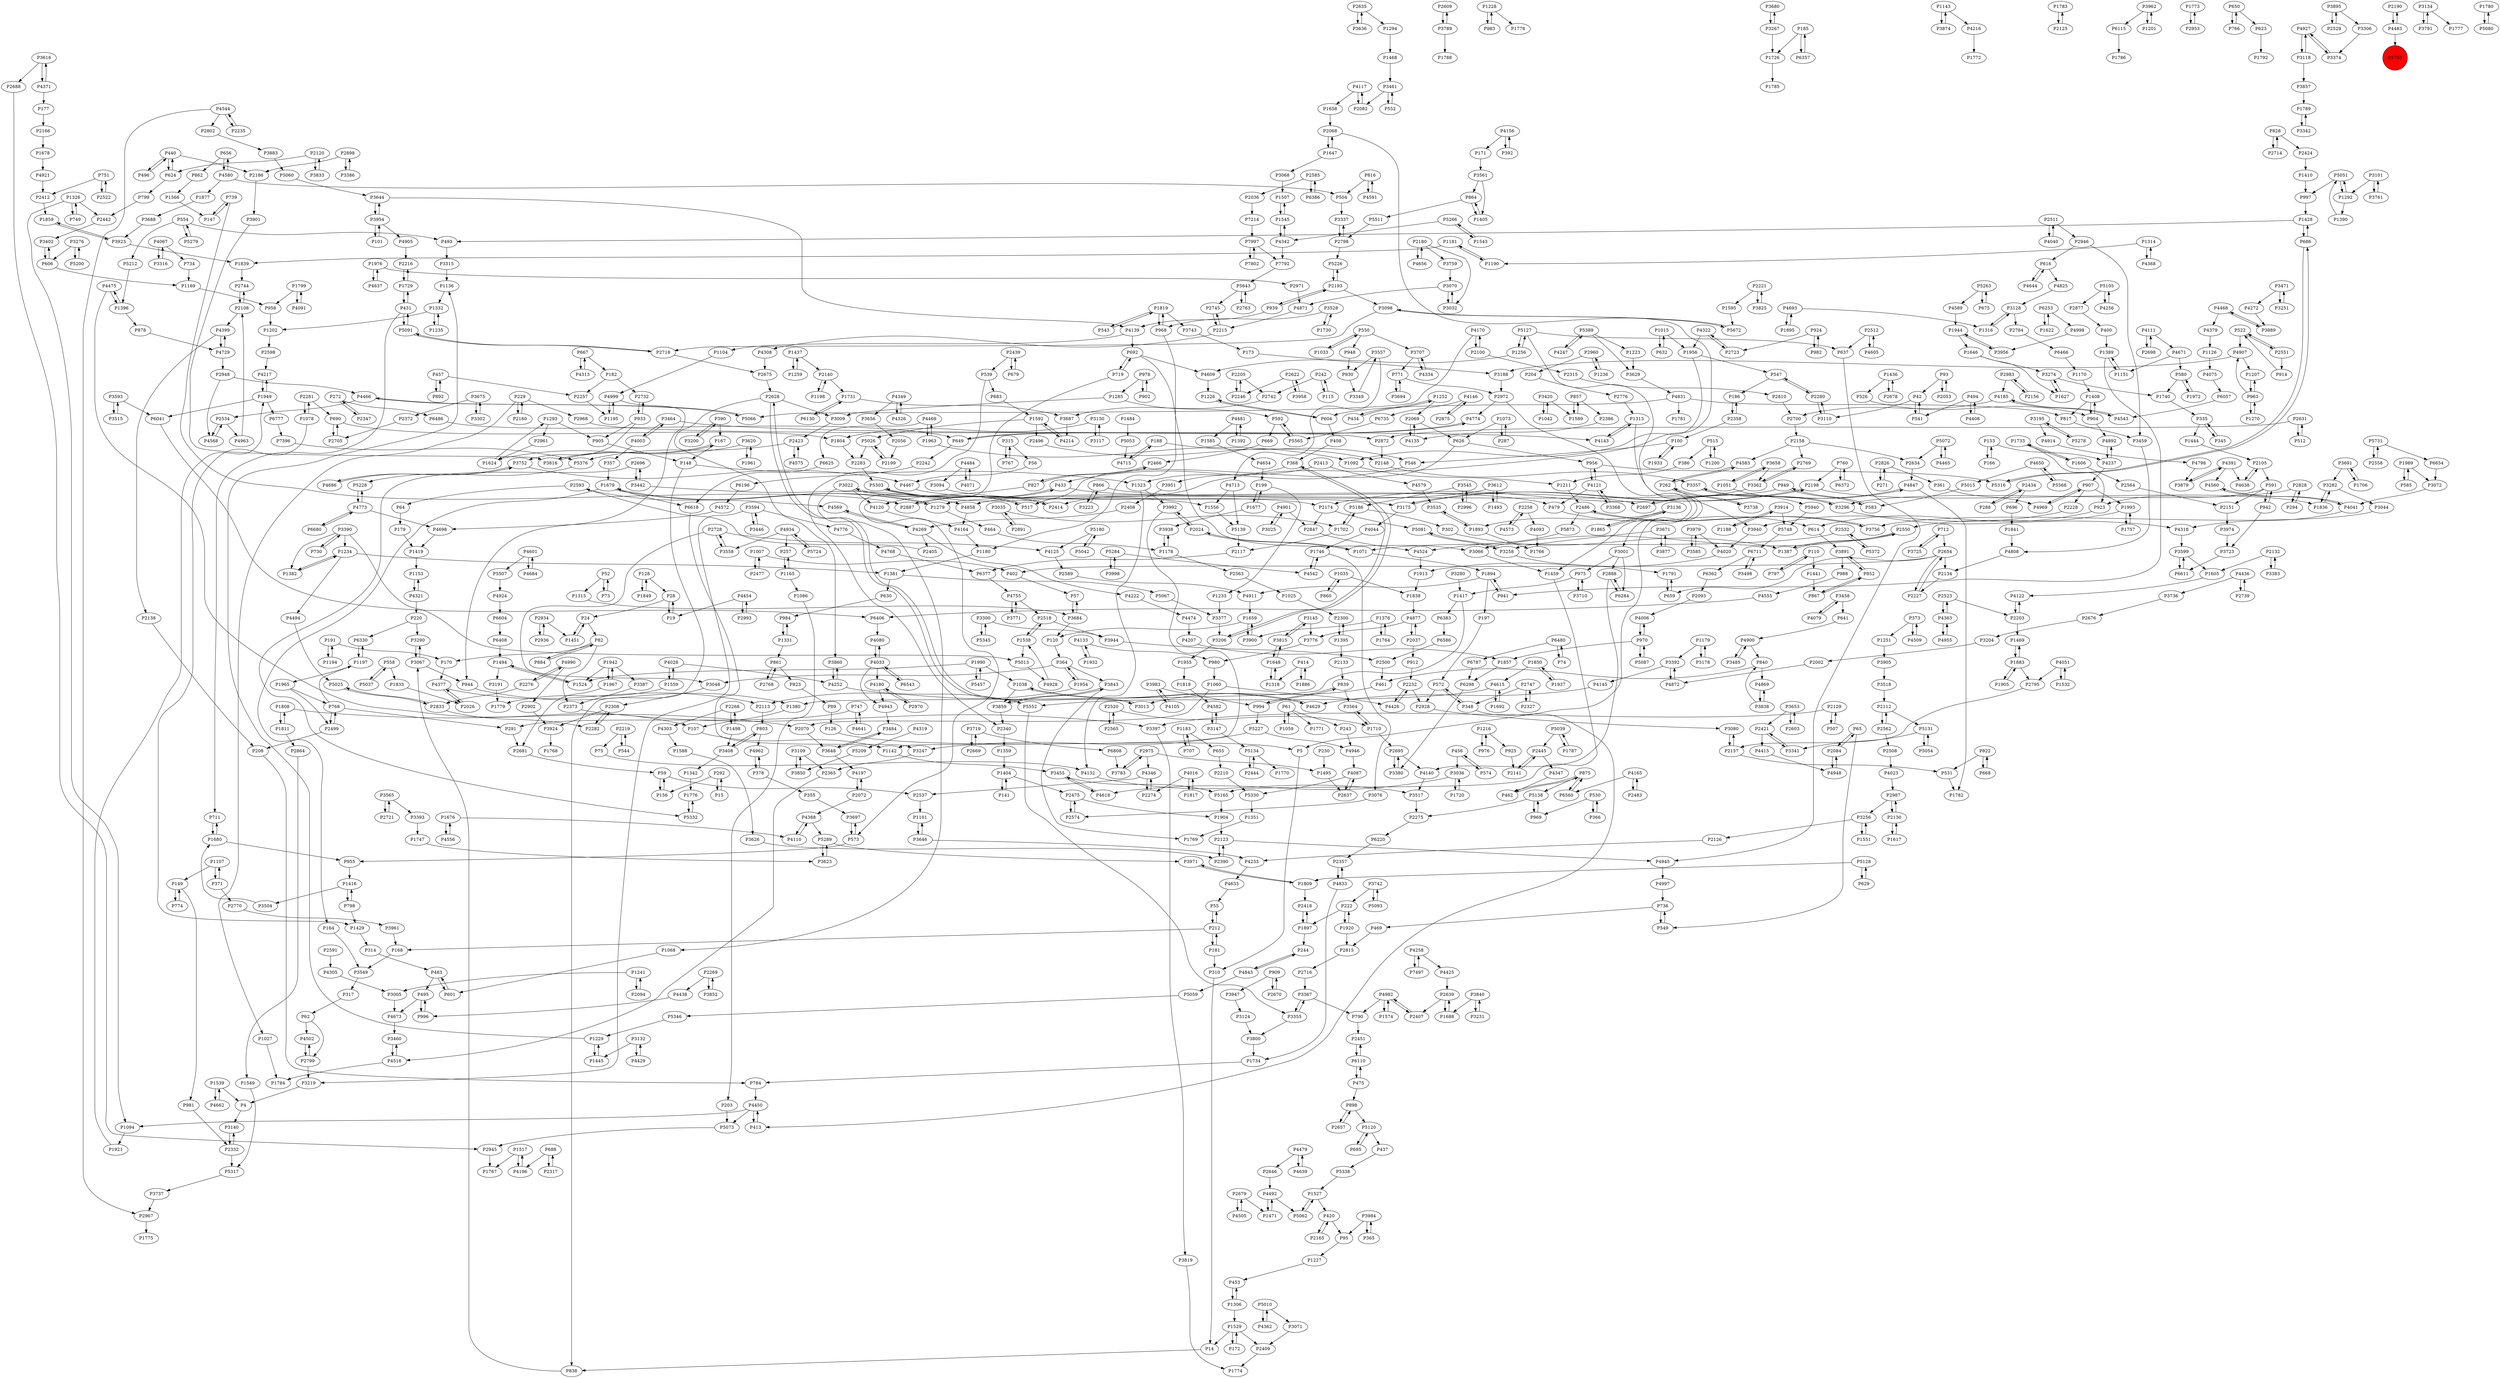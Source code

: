 digraph {
	P1428 -> P493
	P1498 -> P3408
	P2442 -> P3402
	P968 -> P1180
	P4877 -> P2037
	P2072 -> P4197
	P2358 -> P100
	P4962 -> P378
	P3761 -> P3101
	P1007 -> P2477
	P4067 -> P734
	P4143 -> P1313
	P3850 -> P3109
	P3992 -> P2024
	P2961 -> P1624
	P4450 -> P5073
	P2180 -> P4656
	P504 -> P3337
	P89 -> P126
	P4466 -> P5066
	P5568 -> P4650
	P1223 -> P3629
	P495 -> P4673
	P1007 -> P402
	P839 -> P994
	P2609 -> P3789
	P1376 -> P1764
	P2523 -> P2203
	P4033 -> P4180
	P4197 -> P2072
	P2002 -> P4872
	P1252 -> P434
	P14 -> P838
	P768 -> P1197
	P4020 -> P1913
	P1436 -> P526
	P3974 -> P3723
	P2728 -> P4125
	P3648 -> P4197
	P4140 -> P3517
	P1342 -> P1776
	P2130 -> P2987
	P5062 -> P1527
	P1059 -> P61
	P4544 -> P2802
	P4321 -> P220
	P4222 -> P4474
	P2108 -> P4399
	P2688 -> P2945
	P3302 -> P3675
	P1894 -> P197
	P1408 -> P904
	P335 -> P1444
	P2232 -> P2928
	P1993 -> P1757
	P3464 -> P4003
	P1731 -> P6130
	P2157 -> P3080
	P2280 -> P3110
	P420 -> P2165
	P2993 -> P4454
	P5087 -> P970
	P1404 -> P141
	P4715 -> P188
	P3719 -> P2669
	P1228 -> P983
	P4117 -> P1658
	P1897 -> P2418
	P898 -> P2657
	P6298 -> P3380
	P1877 -> P3688
	P827 -> P2466
	P2551 -> P914
	P2423 -> P5376
	P2888 -> P6284
	P3504 -> P1680
	P1416 -> P3504
	P1605 -> P4122
	P4755 -> P3771
	P1498 -> P2268
	P1841 -> P4808
	P3274 -> P1627
	P4349 -> P4326
	P768 -> P2499
	P686 -> P5316
	P1710 -> P2695
	P5131 -> P5054
	P4650 -> P5568
	P156 -> P59
	P912 -> P2232
	P4997 -> P736
	P4637 -> P1976
	P2365 -> P4516
	P229 -> P1027
	P4237 -> P907
	P4347 -> P462
	P2373 -> P3397
	P554 -> P5279
	P1622 -> P6253
	P1734 -> P784
	P1256 -> P4609
	P3071 -> P2409
	P220 -> P3290
	P4798 -> P3879
	P1776 -> P5332
	P390 -> P167
	P2934 -> P1451
	P857 -> P2386
	P994 -> P839
	P592 -> P669
	P100 -> P1933
	P626 -> P956
	P2565 -> P2520
	P4481 -> P1585
	P2268 -> P1498
	P2340 -> P1359
	P2280 -> P547
	P3258 -> P1791
	P3442 -> P4858
	P4474 -> P4207
	P1259 -> P1437
	P866 -> P3223
	P4943 -> P3484
	P294 -> P2828
	P4524 -> P1913
	P82 -> P2373
	P3742 -> P5093
	P949 -> P583
	P2129 -> P3397
	P949 -> P1279
	P2739 -> P4436
	P2445 -> P2141
	P6408 -> P1494
	P1316 -> P3128
	P630 -> P984
	P3455 -> P5165
	P4363 -> P2523
	P1857 -> P6298
	P5072 -> P4465
	P3688 -> P3923
	P3460 -> P4516
	P4492 -> P1471
	P3390 -> P5013
	P3251 -> P3471
	P574 -> P456
	P4946 -> P4087
	P3101 -> P3761
	P1659 -> P3900
	P3938 -> P1178
	P4773 -> P5228
	P573 -> P3697
	P996 -> P495
	P541 -> P42
	P3022 -> P1068
	P2551 -> P522
	P4170 -> P2100
	P1234 -> P1382
	P5330 -> P1351
	P302 -> P1387
	P930 -> P3349
	P15 -> P292
	P3680 -> P3267
	P6618 -> P3247
	P3984 -> P365
	P3124 -> P3800
	P371 -> P2770
	P2123 -> P2390
	P469 -> P2815
	P1417 -> P1380
	P5066 -> P4466
	P3393 -> P1747
	P3593 -> P3515
	P6611 -> P3599
	P1382 -> P1234
	P6220 -> P2357
	P5059 -> P5346
	P4326 -> P4349
	P5552 -> P3355
	P798 -> P1416
	P688 -> P2317
	P1405 -> P864
	P522 -> P4907
	P771 -> P2972
	P1292 -> P1390
	P580 -> P1972
	P2424 -> P1410
	P288 -> P2434
	P2282 -> P2308
	P712 -> P3725
	P390 -> P3200
	P7214 -> P7997
	P1107 -> P371
	P291 -> P2681
	P668 -> P822
	P4388 -> P4110
	P3001 -> P6284
	P1617 -> P2130
	P4755 -> P2518
	P2203 -> P1469
	P2113 -> P803
	P1390 -> P5051
	P3044 -> P3756
	P5105 -> P4256
	P3001 -> P2888
	P5015 -> P583
	P1178 -> P2563
	P4185 -> P2700
	P82 -> P170
	P624 -> P440
	P924 -> P2723
	P2747 -> P348
	P5072 -> P2634
	P958 -> P1202
	P4572 -> P4698
	P2105 -> P591
	P4170 -> P5066
	P366 -> P530
	P2875 -> P4146
	P153 -> P166
	P2451 -> P6110
	P4346 -> P2537
	P3710 -> P975
	P4945 -> P4997
	P1895 -> P4693
	P909 -> P2670
	P2654 -> P2227
	P3035 -> P2891
	P655 -> P2210
	P3098 -> P2718
	P695 -> P5120
	P4892 -> P4237
	P335 -> P345
	P7997 -> P7792
	P1073 -> P287
	P3833 -> P2120
	P3594 -> P4776
	P3471 -> P4272
	P616 -> P4825
	P185 -> P1726
	P5731 -> P2558
	P2215 -> P4308
	P5 -> P310
	P1818 -> P4582
	P4774 -> P649
	P4216 -> P1772
	P3771 -> P4755
	P3840 -> P3231
	P2718 -> P2675
	P4871 -> P2215
	P2216 -> P1729
	P197 -> P572
	P1990 -> P1038
	P3256 -> P1551
	P573 -> P955
	P414 -> P1886
	P2972 -> P1459
	P1783 -> P2125
	P1015 -> P1956
	P4146 -> P2875
	P1949 -> P6041
	P7997 -> P7802
	P4982 -> P2407
	P1252 -> P2069
	P3859 -> P2340
	P1659 -> P120
	P1538 -> P5013
	P4580 -> P1877
	P4391 -> P3879
	P1015 -> P632
	P2523 -> P4363
	P1949 -> P6777
	P2439 -> P679
	P1170 -> P1408
	P1035 -> P860
	P3653 -> P2421
	P4601 -> P4684
	P364 -> P1954
	P3783 -> P2975
	P4877 -> P3776
	P3725 -> P712
	P892 -> P457
	P1595 -> P5672
	P2558 -> P5731
	P983 -> P1228
	P1677 -> P199
	P3752 -> P4467
	P2308 -> P2282
	P6330 -> P1197
	P28 -> P19
	P402 -> P57
	P3420 -> P1589
	P2983 -> P2156
	P1545 -> P4342
	P1226 -> P604
	P314 -> P483
	P683 -> P1592
	P6115 -> P1786
	P4252 -> P3860
	P1416 -> P798
	P4091 -> P1799
	P6480 -> P74
	P790 -> P2451
	P1313 -> P4143
	P3485 -> P4900
	P2744 -> P2108
	P1883 -> P1905
	P2698 -> P4111
	P526 -> P904
	P494 -> P4408
	P7396 -> P5376
	P1942 -> P3387
	P3743 -> P173
	P2205 -> P2742
	P707 -> P1183
	P5289 -> P3971
	P4544 -> P2967
	P3838 -> P4869
	P4475 -> P107
	P5200 -> P3276
	P970 -> P4006
	P5507 -> P4924
	P546 -> P433
	P2174 -> P2847
	P878 -> P4729
	P2888 -> P4140
	P692 -> P719
	P686 -> P1428
	P1773 -> P2953
	P5081 -> P3258
	P1624 -> P1293
	P948 -> P930
	P591 -> P942
	P4003 -> P357
	P6711 -> P3498
	P167 -> P3816
	P1313 -> P3940
	P2125 -> P1783
	P650 -> P766
	P1169 -> P958
	P4322 -> P1956
	P3206 -> P1955
	P220 -> P6330
	P5565 -> P592
	P57 -> P3684
	P1408 -> P817
	P5165 -> P1904
	P1285 -> P3009
	P4468 -> P3889
	P2550 -> P3066
	P2716 -> P3367
	P1592 -> P5026
	P110 -> P797
	P24 -> P1451
	P1799 -> P4091
	P5093 -> P3742
	P3561 -> P864
	P2414 -> P5303
	P4023 -> P2987
	P5180 -> P4125
	P6625 -> P6618
	P4927 -> P3118
	P4469 -> P6625
	P1976 -> P4637
	P1648 -> P3815
	P4051 -> P2795
	P2190 -> P4483
	P2520 -> P1710
	P3134 -> P3791
	P3374 -> P4927
	P4121 -> P3368
	P4121 -> P956
	P1954 -> P364
	P6480 -> P6787
	P440 -> P2186
	P988 -> P4555
	P1331 -> P984
	P73 -> P52
	P5091 -> P431
	P3392 -> P4145
	P3128 -> P2784
	P4006 -> P970
	P3383 -> P2132
	P4305 -> P3005
	P2407 -> P4982
	P3895 -> P2529
	P550 -> P3707
	P2276 -> P2833
	P272 -> P2347
	P3623 -> P5289
	P4492 -> P5062
	P3280 -> P1417
	P1179 -> P3178
	P3874 -> P1143
	P1606 -> P1733
	P4075 -> P6057
	P3009 -> P2423
	P3296 -> P3357
	P4639 -> P4479
	P3819 -> P1774
	P182 -> P2732
	P2180 -> P3759
	P3446 -> P3594
	P1417 -> P6383
	P1035 -> P1838
	P558 -> P1833
	P4901 -> P3025
	P3223 -> P866
	P1241 -> P2094
	P6377 -> P4755
	P4346 -> P2274
	P3671 -> P3877
	P4927 -> P3374
	P2126 -> P4233
	P3565 -> P3393
	P2140 -> P1731
	P624 -> P799
	P3646 -> P1101
	P3737 -> P2967
	P1507 -> P1545
	P6560 -> P875
	P2675 -> P2628
	P3859 -> P3843
	P2953 -> P1773
	P2165 -> P420
	P2315 -> P2810
	P262 -> P3738
	P1730 -> P3528
	P4469 -> P1963
	P1920 -> P222
	P2872 -> P2148
	P2562 -> P2508
	P6057 -> P4543
	P2357 -> P4833
	P861 -> P823
	P3368 -> P4121
	P4969 -> P907
	P1143 -> P4216
	P4467 -> P2174
	P3118 -> P3857
	P530 -> P969
	P433 -> P479
	P2971 -> P4871
	P2728 -> P3558
	P1256 -> P5127
	P3905 -> P3518
	P816 -> P4591
	P368 -> P1323
	P5303 -> P1556
	P2585 -> P6386
	P2802 -> P3883
	P2696 -> P3442
	P6253 -> P1622
	P6680 -> P4773
	P2300 -> P1395
	P1702 -> P5186
	P355 -> P3697
	P1731 -> P3687
	P4436 -> P3736
	P1819 -> P3743
	P2327 -> P2747
	P939 -> P2193
	P1904 -> P2123
	P816 -> P504
	P3117 -> P3130
	P5042 -> P5180
	P4776 -> P4768
	P1747 -> P3623
	P616 -> P4644
	P3191 -> P1779
	P3067 -> P944
	P3282 -> P1836
	P2603 -> P3653
	P4105 -> P3983
	P2654 -> P2134
	P3954 -> P101
	P5284 -> P4542
	P6372 -> P760
	P4825 -> P3128
	P4391 -> P4638
	P4999 -> P1195
	P3658 -> P3362
	P3080 -> P2157
	P3900 -> P1659
	P2134 -> P2227
	P3719 -> P6808
	P3408 -> P1342
	P2676 -> P3204
	P530 -> P366
	P2512 -> P4605
	P4481 -> P1392
	P292 -> P15
	P547 -> P186
	P3461 -> P552
	P1092 -> P1211
	P6777 -> P7396
	P1746 -> P4542
	P3646 -> P4233
	P799 -> P2442
	P1179 -> P3392
	P1027 -> P1784
	P1216 -> P976
	P1990 -> P1524
	P128 -> P28
	P420 -> P95
	P656 -> P862
	P3036 -> P1720
	P1389 -> P1151
	P3616 -> P4371
	P4041 -> P4560
	P1692 -> P4615
	P1678 -> P4921
	P626 -> P517
	P2705 -> P690
	P1894 -> P941
	P4833 -> P1734
	P1961 -> P3620
	P739 -> P147
	P42 -> P3110
	P1235 -> P1332
	P4583 -> P262
	P440 -> P496
	P4125 -> P2589
	P1437 -> P2140
	P1893 -> P3535
	P554 -> P493
	P2423 -> P4575
	P3951 -> P2408
	P719 -> P573
	P4556 -> P1676
	P4120 -> P4164
	P3545 -> P2996
	P1658 -> P2068
	P1606 -> P2564
	P65 -> P549
	P3691 -> P1706
	P4773 -> P6680
	P4033 -> P4943
	P1956 -> P1092
	P862 -> P1566
	P378 -> P4962
	P461 -> P3013
	P364 -> P3843
	P2634 -> P4847
	P3992 -> P1142
	P5748 -> P6711
	P861 -> P2768
	P3094 -> P3175
	P208 -> P784
	P3924 -> P1768
	P2563 -> P1025
	P1956 -> P547
	P3342 -> P1789
	P4633 -> P55
	P822 -> P531
	P2269 -> P4438
	P4484 -> P4071
	P2628 -> P3860
	P4693 -> P1316
	P2635 -> P3636
	P483 -> P495
	P4544 -> P2235
	P191 -> P1194
	P5209 -> P3850
	P5051 -> P997
	P2631 -> P512
	P52 -> P73
	P3110 -> P2280
	P3684 -> P120
	P2798 -> P3337
	P2828 -> P294
	P3961 -> P168
	P1468 -> P3461
	P413 -> P4450
	P2975 -> P3783
	P365 -> P3984
	P5511 -> P2798
	P3484 -> P3648
	P852 -> P867
	P364 -> P3048
	P994 -> P5227
	P1559 -> P4028
	P5134 -> P2444
	P4342 -> P7792
	P866 -> P2697
	P3979 -> P3585
	P736 -> P549
	P3175 -> P4044
	P2486 -> P5873
	P734 -> P1169
	P4713 -> P1556
	P3594 -> P3446
	P838 -> P3067
	P4568 -> P2534
	P3118 -> P4927
	P244 -> P4843
	P4319 -> P5209
	P292 -> P156
	P2158 -> P4583
	P2593 -> P64
	P4934 -> P3558
	P583 -> P949
	P3891 -> P988
	P2776 -> P1313
	P1241 -> P3005
	P1060 -> P4426
	P2574 -> P2475
	P4269 -> P4222
	P2037 -> P4877
	P774 -> P149
	P5317 -> P3737
	P5091 -> P2718
	P515 -> P1200
	P5228 -> P4773
	P907 -> P4969
	P904 -> P4892
	P3857 -> P1789
	P2898 -> P3386
	P2140 -> P1198
	P2622 -> P3958
	P4591 -> P816
	P3274 -> P1740
	P4033 -> P4080
	P1165 -> P1086
	P1183 -> P707
	P2193 -> P3098
	P315 -> P56
	P5105 -> P2877
	P171 -> P3561
	P3983 -> P994
	P4858 -> P4164
	P186 -> P2358
	P3707 -> P4334
	P1107 -> P149
	P1285 -> P592
	P2593 -> P4569
	P4132 -> P3517
	P4831 -> P1781
	P2072 -> P4388
	P550 -> P948
	P5724 -> P4934
	P4609 -> P1226
	P2483 -> P4165
	P2591 -> P4305
	P1445 -> P1229
	P3109 -> P3850
	P2635 -> P1294
	P2589 -> P4911
	P2945 -> P1767
	P981 -> P2332
	P1539 -> P4
	P1197 -> P1965
	P93 -> P42
	P1236 -> P2960
	P4067 -> P3316
	P942 -> P591
	P3616 -> P2688
	P4258 -> P4425
	P550 -> P1033
	P4955 -> P4363
	P147 -> P739
	P1202 -> P2598
	P1679 -> P1279
	P3752 -> P4686
	P4040 -> P2511
	P3032 -> P3070
	P3367 -> P3355
	P543 -> P1819
	P6654 -> P3072
	P1920 -> P2815
	P2714 -> P828
	P164 -> P3549
	P4847 -> P1782
	P6604 -> P6408
	P1729 -> P431
	P2654 -> P402
	P4165 -> P6560
	P1180 -> P1381
	P149 -> P774
	P100 -> P546
	P2421 -> P3341
	P3940 -> P4020
	P4516 -> P3460
	P1894 -> P4911
	P400 -> P1389
	P1294 -> P1468
	P1437 -> P1259
	P3984 -> P95
	P2987 -> P2130
	P3914 -> P5748
	P3815 -> P1648
	P2268 -> P4303
	P1292 -> P5051
	P61 -> P1771
	P2386 -> P4135
	P7497 -> P4258
	P1469 -> P1883
	P2500 -> P461
	P3877 -> P3671
	P817 -> P3459
	P4847 -> P2697
	P3653 -> P2603
	P2372 -> P2705
	P1989 -> P3072
	P2132 -> P1605
	P1326 -> P749
	P4247 -> P5389
	P784 -> P4450
	P1306 -> P453
	P4928 -> P1538
	P1538 -> P2518
	P6253 -> P4998
	P3066 -> P1459
	P2193 -> P939
	P822 -> P668
	P1726 -> P1785
	P1543 -> P5266
	P1648 -> P1318
	P3128 -> P1316
	P522 -> P2551
	P1451 -> P24
	P3067 -> P3290
	P1780 -> P5080
	P6466 -> P1170
	P1126 -> P4075
	P4041 -> P4318
	P4111 -> P2698
	P2562 -> P2112
	P5026 -> P2283
	P3458 -> P4079
	P3290 -> P3067
	P2960 -> P1236
	P1293 -> P905
	P2198 -> P3175
	P1441 -> P867
	P315 -> P767
	P153 -> P4237
	P1104 -> P4999
	P978 -> P902
	P257 -> P1165
	P1181 -> P1190
	P3377 -> P3206
	P1494 -> P3191
	P3109 -> P2365
	P272 -> P6486
	P2405 -> P2593
	P2466 -> P827
	P2024 -> P1071
	P1033 -> P550
	P2228 -> P3940
	P3956 -> P1944
	P4905 -> P2216
	P3025 -> P4901
	P3962 -> P6115
	P2082 -> P4117
	P5212 -> P1396
	P2970 -> P4180
	P5051 -> P1292
	P1201 -> P3962
	P4028 -> P4252
	P4494 -> P5025
	P2877 -> P400
	P1592 -> P2496
	P1228 -> P1778
	P1323 -> P4132
	P494 -> P541
	P1592 -> P4214
	P3825 -> P2221
	P5120 -> P695
	P6586 -> P2500
	P898 -> P5120
	P3098 -> P5672
	P287 -> P1073
	P2768 -> P861
	P3518 -> P2112
	P3219 -> P4
	P1585 -> P4654
	P222 -> P1897
	P3901 -> P3816
	P4808 -> P2134
	P1811 -> P1808
	P2308 -> P3924
	P4907 -> P3188
	P3675 -> P2372
	P2100 -> P2315
	P2670 -> P909
	P2723 -> P4322
	P2158 -> P2634
	P5389 -> P3629
	P2242 -> P6196
	P4269 -> P2405
	P614 -> P3891
	P5139 -> P2117
	P3068 -> P1507
	P749 -> P1326
	P6130 -> P1731
	P6357 -> P185
	P2678 -> P1436
	P659 -> P1791
	P592 -> P5565
	P970 -> P1857
	P3132 -> P1445
	P5010 -> P4362
	P1151 -> P1389
	P3296 -> P4318
	P262 -> P4583
	P2024 -> P3992
	P4111 -> P4671
	P2628 -> P3013
	P2068 -> P1647
	P803 -> P3408
	P3648 -> P3484
	P4569 -> P4269
	P222 -> P1920
	P1404 -> P2475
	P4901 -> P2847
	P120 -> P364
	P6711 -> P6362
	P4982 -> P790
	P3840 -> P1688
	P2695 -> P4140
	P606 -> P1169
	P3843 -> P3859
	P2960 -> P204
	P2518 -> P3944
	P1944 -> P3956
	P6041 -> P6406
	P212 -> P55
	P4479 -> P4639
	P2637 -> P4087
	P4003 -> P3464
	P2520 -> P2565
	P115 -> P242
	P2518 -> P1538
	P56 -> P4467
	P3315 -> P1136
	P166 -> P153
	P1967 -> P2681
	P1181 -> P1839
	P2639 -> P2407
	P606 -> P3402
	P507 -> P2129
	P4156 -> P171
	P679 -> P2439
	P3178 -> P1179
	P4729 -> P2948
	P2795 -> P2157
	P4233 -> P4633
	P5227 -> P3247
	P2550 -> P1387
	P3599 -> P6611
	P310 -> P14
	P747 -> P4641
	P204 -> P2776
	P2186 -> P3901
	P1972 -> P580
	P1532 -> P4051
	P4146 -> P6735
	P969 -> P5138
	P2508 -> P4023
	P852 -> P3891
	P1989 -> P585
	P5672 -> P3098
	P5940 -> P5748
	P4914 -> P4798
	P75 -> P4132
	P1190 -> P1181
	P5873 -> P4524
	P1211 -> P2486
	P4133 -> P1932
	P1921 -> P1949
	P168 -> P3549
	P3188 -> P2972
	P1315 -> P3684
	P4483 -> P1765
	P2219 -> P544
	P667 -> P182
	P760 -> P2198
	P6110 -> P475
	P1234 -> P4494
	P1865 -> P3136
	P2108 -> P2744
	P1165 -> P257
	P3282 -> P3044
	P172 -> P1529
	P4575 -> P2423
	P3048 -> P2308
	P3195 -> P5278
	P2946 -> P3459
	P4408 -> P494
	P1646 -> P3274
	P604 -> P1226
	P357 -> P1679
	P4502 -> P2799
	P3691 -> P3282
	P3620 -> P1624
	P3838 -> P840
	P840 -> P461
	P515 -> P386
	P2534 -> P4568
	P1574 -> P4982
	P1804 -> P2283
	P1234 -> P1381
	P1746 -> P3076
	P2534 -> P4963
	P6110 -> P2451
	P2084 -> P65
	P203 -> P5073
	P4729 -> P4399
	P52 -> P1315
	P5289 -> P3623
	P2130 -> P1617
	P2522 -> P751
	P2763 -> P5643
	P2679 -> P4505
	P3362 -> P2769
	P3883 -> P5060
	P2056 -> P2199
	P4516 -> P1784
	P2227 -> P2654
	P2439 -> P539
	P3891 -> P852
	P408 -> P368
	P3789 -> P2609
	P1937 -> P1850
	P199 -> P1677
	P1251 -> P3905
	P3564 -> P1710
	P875 -> P462
	P2221 -> P1595
	P4121 -> P479
	P1551 -> P3256
	P3022 -> P4120
	P1965 -> P768
	P1963 -> P4469
	P5060 -> P3644
	P414 -> P1318
	P1153 -> P4321
	P483 -> P601
	P3517 -> P2275
	P4117 -> P2082
	P2123 -> P4945
	P126 -> P5
	P2120 -> P624
	P4256 -> P5105
	P2198 -> P1836
	P74 -> P6480
	P914 -> P522
	P547 -> P2280
	P3130 -> P1804
	P179 -> P1419
	P984 -> P1331
	P3958 -> P2622
	P4214 -> P1592
	P1227 -> P453
	P1071 -> P1894
	P1216 -> P925
	P4650 -> P5015
	P110 -> P1441
	P2026 -> P4377
	P907 -> P1993
	P3594 -> P3219
	P1789 -> P3342
	P59 -> P2537
	P860 -> P1035
	P4016 -> P2274
	P5026 -> P2199
	P2105 -> P4638
	P3195 -> P4914
	P496 -> P440
	P1306 -> P1529
	P649 -> P2242
	P5303 -> P2414
	P907 -> P2228
	P909 -> P3947
	P3341 -> P2421
	P823 -> P89
	P2975 -> P1495
	P3013 -> P2628
	P4644 -> P616
	P101 -> P3954
	P5278 -> P3195
	P453 -> P1306
	P1396 -> P4475
	P2274 -> P4346
	P2445 -> P4347
	P4934 -> P257
	P857 -> P1589
	P2975 -> P4346
	P3889 -> P4468
	P2769 -> P3362
	P5010 -> P3071
	P3357 -> P3296
	P4139 -> P692
	P1527 -> P5062
	P2269 -> P3852
	P4638 -> P2105
	P82 -> P884
	P1419 -> P1153
	P1740 -> P335
	P2486 -> P3756
	P5332 -> P1776
	P1811 -> P2864
	P5372 -> P2532
	P1849 -> P128
	P2408 -> P4269
	P4454 -> P2993
	P3528 -> P1730
	P3515 -> P3593
	P924 -> P982
	P4831 -> P817
	P5316 -> P686
	P4693 -> P1895
	P1676 -> P4110
	P4963 -> P2108
	P3355 -> P3367
	P3558 -> P2728
	P2157 -> P531
	P4371 -> P177
	P2639 -> P1688
	P1195 -> P4999
	P1527 -> P420
	P902 -> P978
	P2412 -> P1859
	P1680 -> P955
	P2156 -> P2983
	P1932 -> P4133
	P667 -> P4313
	P1025 -> P2300
	P3256 -> P2126
	P4080 -> P4033
	P6735 -> P5565
	P4313 -> P667
	P1178 -> P3938
	P4362 -> P5010
	P5186 -> P302
	P3200 -> P390
	P4399 -> P2138
	P2810 -> P2700
	P1886 -> P414
	P456 -> P574
	P1566 -> P147
	P6386 -> P2585
	P440 -> P624
	P1293 -> P2961
	P2654 -> P659
	P730 -> P3390
	P61 -> P243
	P1136 -> P1332
	P3658 -> P1051
	P177 -> P2166
	P3612 -> P1493
	P475 -> P898
	P692 -> P4609
	P5389 -> P1223
	P1078 -> P1429
	P230 -> P1495
	P956 -> P5316
	P4133 -> P980
	P4342 -> P1545
	P4318 -> P3599
	P3684 -> P57
	P371 -> P1107
	P4990 -> P2276
	P1436 -> P2678
	P4872 -> P3392
	P2317 -> P688
	P2215 -> P2745
	P348 -> P572
	P2826 -> P361
	P3076 -> P2574
	P1207 -> P963
	P475 -> P6110
	P2631 -> P2872
	P3979 -> P4020
	P939 -> P4139
	P3815 -> P3145
	P3498 -> P6711
	P1954 -> P2113
	P3944 -> P2500
	P3387 -> P2373
	P457 -> P892
	P4165 -> P2483
	P2646 -> P4492
	P4272 -> P3889
	P1395 -> P2133
	P4686 -> P3752
	P760 -> P6372
	P1060 -> P2070
	P457 -> P2257
	P2100 -> P4170
	P3145 -> P3776
	P1051 -> P5940
	P2833 -> P2282
	P348 -> P413
	P1318 -> P1648
	P1229 -> P1445
	P2669 -> P3719
	P1729 -> P2216
	P188 -> P546
	P4258 -> P7497
	P4454 -> P19
	P1799 -> P958
	P4164 -> P1180
	P3971 -> P1809
	P1229 -> P1136
	P3392 -> P4872
	P3362 -> P2174
	P4 -> P3140
	P1993 -> P2550
	P1038 -> P4629
	P2833 -> P5025
	P2281 -> P1078
	P6196 -> P4572
	P5131 -> P3341
	P2276 -> P4990
	P6543 -> P4033
	P1556 -> P5139
	P1381 -> P630
	P4145 -> P4629
	P3204 -> P2002
	P3035 -> P1702
	P5279 -> P554
	P650 -> P623
	P2203 -> P4122
	P188 -> P4715
	P1787 -> P5039
	P905 -> P148
	P4377 -> P2113
	P2148 -> P3357
	P5138 -> P2275
	P1859 -> P3923
	P5227 -> P4946
	P933 -> P2732
	P4900 -> P840
	P4998 -> P3956
	P1720 -> P3036
	P1791 -> P659
	P1326 -> P1094
	P1094 -> P1921
	P1529 -> P2409
	P1429 -> P314
	P373 -> P1251
	P2799 -> P4502
	P3557 -> P4713
	P554 -> P5212
	P6406 -> P4080
	P2742 -> P3687
	P4589 -> P1944
	P5053 -> P4715
	P1942 -> P1967
	P4921 -> P2412
	P4016 -> P1817
	P4629 -> P1038
	P1809 -> P2418
	P3671 -> P3258
	P199 -> P1233
	P4093 -> P1766
	P5338 -> P1527
	P2496 -> P2148
	P2151 -> P3974
	P2537 -> P1101
	P4684 -> P4601
	P944 -> P1380
	P59 -> P156
	P978 -> P1285
	P1197 -> P6330
	P3675 -> P3302
	P3636 -> P2635
	P4071 -> P4484
	P2068 -> P2414
	P2221 -> P3825
	P3459 -> P4808
	P2084 -> P4948
	P963 -> P4907
	P3471 -> P3251
	P1495 -> P2637
	P2117 -> P6377
	P3300 -> P5345
	P2948 -> P4466
	P2180 -> P3032
	P544 -> P2219
	P3742 -> P222
	P4907 -> P1207
	P1086 -> P203
	P5263 -> P4589
	P1194 -> P191
	P2132 -> P3383
	P3694 -> P771
	P3561 -> P1405
	P3072 -> P4041
	P4582 -> P3147
	P751 -> P2522
	P464 -> P1178
	P2138 -> P208
	P1517 -> P4196
	P19 -> P28
	P4948 -> P2084
	P2972 -> P4774
	P2499 -> P208
	P433 -> P2887
	P6808 -> P3783
	P170 -> P4377
	P7802 -> P7997
	P3402 -> P606
	P2679 -> P1471
	P1808 -> P2070
	P5134 -> P1770
	P1380 -> P107
	P1976 -> P2971
	P3276 -> P606
	P690 -> P2705
	P747 -> P291
	P4466 -> P2534
	P1679 -> P164
	P1545 -> P1507
	P1314 -> P4368
	P3367 -> P790
	P1955 -> P1818
	P1323 -> P3992
	P1270 -> P963
	P4671 -> P1151
	P373 -> P4509
	P4662 -> P1539
	P5263 -> P675
	P2112 -> P2562
	P1392 -> P4481
	P4505 -> P2679
	P495 -> P996
	P2421 -> P4415
	P3380 -> P2695
	P4560 -> P4041
	P1819 -> P543
	P1588 -> P3626
	P173 -> P3188
	P1071 -> P2024
	P2564 -> P2151
	P3267 -> P3680
	P2174 -> P5081
	P3140 -> P2332
	P3629 -> P4831
	P4843 -> P5059
	P4180 -> P2970
	P968 -> P1819
	P2070 -> P3648
	P7792 -> P5643
	P2628 -> P3009
	P479 -> P614
	P3355 -> P3800
	P803 -> P4962
	P2444 -> P5134
	P345 -> P335
	P1539 -> P4662
	P2347 -> P272
	P243 -> P4946
	P2275 -> P6220
	P2129 -> P507
	P2258 -> P4573
	P3626 -> P2390
	P4450 -> P1094
	P3147 -> P4582
	P3397 -> P3819
	P1990 -> P5457
	P1702 -> P2117
	P4363 -> P4955
	P980 -> P1060
	P5643 -> P2763
	P1517 -> P1767
	P3455 -> P4618
	P976 -> P1216
	P4051 -> P1532
	P2987 -> P3256
	P2770 -> P3961
	P3759 -> P3070
	P637 -> P4945
	P4618 -> P3455
	P431 -> P5091
	P517 -> P3022
	P572 -> P2928
	P1389 -> P941
	P2585 -> P2036
	P1038 -> P3859
	P262 -> P5
	P2160 -> P229
	P3656 -> P2056
	P3535 -> P1893
	P2257 -> P1195
	P4656 -> P2180
	P1078 -> P2281
	P875 -> P5138
	P4207 -> P1857
	P1529 -> P14
	P4475 -> P1396
	P4483 -> P2190
	P55 -> P212
	P3549 -> P317
	P3316 -> P4067
	P3136 -> P1893
	P93 -> P2053
	P378 -> P355
	P632 -> P1015
	P549 -> P736
	P2732 -> P933
	P456 -> P3036
	P3005 -> P4673
	P181 -> P310
	P3860 -> P4252
	P4615 -> P5552
	P591 -> P923
	P2036 -> P7214
	P4436 -> P2739
	P1850 -> P4615
	P2037 -> P912
	P982 -> P924
	P5127 -> P637
	P4654 -> P199
	P864 -> P5511
	P4033 -> P6543
	P580 -> P1740
	P975 -> P1417
	P181 -> P212
	P167 -> P148
	P3442 -> P2696
	P4924 -> P6604
	P4426 -> P2232
	P828 -> P2424
	P2828 -> P3296
	P242 -> P115
	P4399 -> P4729
	P65 -> P2084
	P2747 -> P2327
	P1676 -> P4556
	P4773 -> P4698
	P2700 -> P2158
	P1494 -> P1524
	P3895 -> P3306
	P4999 -> P944
	P5128 -> P1809
	P2141 -> P2445
	P191 -> P170
	P4349 -> P3656
	P2258 -> P4093
	P3258 -> P5081
	P5376 -> P5228
	P3206 -> P368
	P2477 -> P1007
	P970 -> P5087
	P1647 -> P3068
	P3852 -> P2269
	P601 -> P483
	P5039 -> P1787
	P493 -> P3315
	P5643 -> P2745
	P558 -> P5037
	P4990 -> P2902
	P4237 -> P4892
	P2928 -> P3080
	P1200 -> P515
	P2695 -> P3380
	P4087 -> P2637
	P1410 -> P997
	P2934 -> P2936
	P242 -> P2742
	P4371 -> P3616
	P2219 -> P75
	P3267 -> P1726
	P3776 -> P980
	P712 -> P2654
	P229 -> P2968
	P3276 -> P5200
	P2681 -> P59
	P4573 -> P2258
	P3620 -> P1961
	P827 -> P4120
	P696 -> P1841
	P5266 -> P1543
	P5080 -> P1780
	P3914 -> P1188
	P4217 -> P1949
	P1493 -> P3612
	P5120 -> P437
	P431 -> P1729
	P1897 -> P244
	P2499 -> P768
	P2532 -> P5372
	P128 -> P1849
	P1706 -> P3691
	P1188 -> P3914
	P1679 -> P6618
	P875 -> P6560
	P6362 -> P2093
	P3723 -> P6611
	P3644 -> P3954
	P3738 -> P262
	P1808 -> P1811
	P2390 -> P2123
	P6284 -> P2888
	P2511 -> P4040
	P62 -> P2799
	P3923 -> P1859
	P5037 -> P558
	P955 -> P1416
	P736 -> P469
	P3147 -> P5134
	P798 -> P1429
	P5180 -> P5042
	P4269 -> P4569
	P975 -> P3710
	P2968 -> P2872
	P1883 -> P1469
	P3130 -> P3117
	P1042 -> P3420
	P3557 -> P930
	P1757 -> P1993
	P437 -> P5338
	P5039 -> P2445
	P5226 -> P2193
	P1764 -> P1376
	P4641 -> P747
	P4698 -> P1419
	P2826 -> P271
	P3337 -> P2798
	P2799 -> P3219
	P1331 -> P861
	P4833 -> P2357
	P1332 -> P1235
	P42 -> P541
	P5266 -> P4342
	P148 -> P838
	P4079 -> P3458
	P3593 -> P6041
	P5025 -> P2833
	P1836 -> P3282
	P3998 -> P5284
	P1905 -> P1883
	P1963 -> P1092
	P3789 -> P1788
	P767 -> P315
	P1051 -> P3658
	P539 -> P2340
	P884 -> P82
	P2948 -> P4568
	P1381 -> P5067
	P185 -> P6357
	P3464 -> P4143
	P3175 -> P2198
	P3962 -> P1201
	P1559 -> P1779
	P1933 -> P100
	P5073 -> P2945
	P3800 -> P1734
	P1733 -> P923
	P2205 -> P2246
	P5067 -> P3377
	P3420 -> P1042
	P4831 -> P604
	P1183 -> P655
	P3458 -> P641
	P4843 -> P244
	P3697 -> P573
	P2409 -> P1774
	P2069 -> P626
	P1524 -> P1494
	P2946 -> P616
	P4377 -> P2026
	P649 -> P4774
	P2622 -> P2246
	P4388 -> P5289
	P1627 -> P3274
	P3585 -> P3979
	P1332 -> P1202
	P1326 -> P2442
	P2898 -> P2186
	P5284 -> P3998
	P669 -> P2466
	P271 -> P2826
	P1688 -> P2639
	P4110 -> P4388
	P2413 -> P4579
	P2120 -> P3833
	P1817 -> P4016
	P1428 -> P686
	P867 -> P852
	P3036 -> P4618
	P840 -> P4869
	P4185 -> P4543
	P4605 -> P2512
	P1733 -> P1606
	P2413 -> P3951
	P6383 -> P6586
	P4196 -> P1517
	P229 -> P2160
	P1965 -> P2499
	P4139 -> P1104
	P2936 -> P2934
	P4391 -> P4560
	P2864 -> P1549
	P4303 -> P1588
	P2358 -> P186
	P4028 -> P1559
	P797 -> P110
	P62 -> P4502
	P3947 -> P3124
	P2332 -> P3140
	P1589 -> P857
	P3599 -> P1605
	P3843 -> P1769
	P3612 -> P4858
	P771 -> P3694
	P1833 -> P2026
	P392 -> P4156
	P2246 -> P2205
	P4135 -> P2069
	P1529 -> P172
	P1484 -> P5053
	P1459 -> P5165
	P462 -> P875
	P839 -> P3564
	P6486 -> P649
	P1819 -> P968
	P1396 -> P878
	P4252 -> P5552
	P4087 -> P5330
	P4869 -> P3838
	P3132 -> P4429
	P3386 -> P2898
	P2532 -> P1071
	P552 -> P3461
	P512 -> P2631
	P3816 -> P167
	P997 -> P1428
	P5127 -> P3001
	P107 -> P1142
	P2283 -> P5303
	P1893 -> P1766
	P572 -> P348
	P3954 -> P3644
	P1142 -> P3455
	P923 -> P614
	P4543 -> P4185
	P3001 -> P975
	P3736 -> P2676
	P3408 -> P803
	P3390 -> P730
	P1314 -> P1190
	P4934 -> P5724
	P3879 -> P4391
	P4601 -> P5507
	P2094 -> P1241
	P963 -> P1207
	P4429 -> P3132
	P4180 -> P4943
	P2511 -> P2946
	P2199 -> P5026
	P4479 -> P2646
	P5346 -> P1229
	P2598 -> P4217
	P4334 -> P3707
	P1838 -> P4877
	P386 -> P1211
	P3545 -> P5186
	P2434 -> P696
	P623 -> P1792
	P2053 -> P93
	P4509 -> P373
	P4542 -> P1746
	P2512 -> P637
	P434 -> P1252
	P5013 -> P4928
	P3145 -> P3815
	P5127 -> P1256
	P1068 -> P601
	P3687 -> P4214
	P864 -> P1405
	P28 -> P24
	P148 -> P1323
	P1101 -> P3646
	P4911 -> P1659
	P3101 -> P1292
	P5389 -> P4247
	P4982 -> P1574
	P3565 -> P2721
	P2718 -> P5091
	P690 -> P1804
	P531 -> P1782
	P2996 -> P3545
	P2983 -> P4185
	P4580 -> P656
	P2475 -> P2574
	P3136 -> P1865
	P629 -> P5128
	P4468 -> P4379
	P4122 -> P2203
	P61 -> P1059
	P3954 -> P4905
	P1949 -> P4217
	P1677 -> P3938
	P688 -> P4196
	P4484 -> P3094
	P3528 -> P968
	P3390 -> P1382
	P361 -> P4969
	P4579 -> P3535
	P1198 -> P2140
	P2166 -> P1678
	P95 -> P1227
	P4580 -> P504
	P1680 -> P711
	P2798 -> P5226
	P3923 -> P1839
	P5186 -> P1702
	P4768 -> P6377
	P4450 -> P413
	P5457 -> P1990
	P2158 -> P2769
	P1387 -> P2550
	P3134 -> P1777
	P3707 -> P771
	P1942 -> P1524
	P1395 -> P2300
	P4465 -> P5072
	P4322 -> P2723
	P3983 -> P4105
	P656 -> P4580
	P751 -> P2412
	P4156 -> P392
	P1646 -> P1627
	P1710 -> P3564
	P942 -> P3723
	P4379 -> P1126
	P149 -> P981
	P2847 -> P4524
	P1359 -> P1404
	P1279 -> P464
	P3756 -> P2486
	P692 -> P3066
	P4368 -> P1314
	P4438 -> P996
	P4900 -> P3485
	P2891 -> P3035
	P1883 -> P2795
	P3022 -> P517
	P212 -> P181
	P4615 -> P1692
	P2902 -> P3924
	P2529 -> P3895
	P2696 -> P5332
	P2332 -> P5317
	P3644 -> P4139
	P2232 -> P4426
	P539 -> P683
	P1809 -> P3971
	P431 -> P711
	P2210 -> P5330
	P1233 -> P3377
	P768 -> P291
	P675 -> P5263
	P3349 -> P3557
	P963 -> P1270
	P317 -> P62
	P2721 -> P3565
	P2657 -> P898
	P2475 -> P1904
	P3461 -> P2082
	P4425 -> P2639
	P1279 -> P1679
	P2418 -> P1897
	P4555 -> P6406
	P1351 -> P1769
	P182 -> P2257
	P2193 -> P5226
	P2784 -> P6466
	P739 -> P2887
	P4671 -> P580
	P2112 -> P5131
	P766 -> P650
	P3791 -> P3134
	P2093 -> P4006
	P1647 -> P2068
	P64 -> P179
	P3070 -> P3032
	P3231 -> P3840
	P24 -> P82
	P2887 -> P433
	P2281 -> P690
	P4673 -> P3460
	P2815 -> P2716
	P1839 -> P2744
	P1471 -> P4492
	P3390 -> P1234
	P4321 -> P1153
	P6787 -> P6298
	P4044 -> P1746
	P719 -> P692
	P5128 -> P629
	P2434 -> P288
	P925 -> P2141
	P2967 -> P1775
	P1143 -> P3874
	P828 -> P2714
	P2235 -> P4544
	P4713 -> P5139
	P2745 -> P2215
	P4415 -> P4948
	P591 -> P2151
	P1850 -> P1937
	P1549 -> P5317
	P2697 -> P4847
	P3070 -> P4871
	P212 -> P168
	P5138 -> P969
	P933 -> P3752
	P2728 -> P3048
	P5054 -> P5131
	P956 -> P4121
	P711 -> P1680
	P2133 -> P839
	P604 -> P408
	P5345 -> P3300
	P1444 -> P2105
	P368 -> P3206
	P2069 -> P4135
	P3306 -> P3374
	P641 -> P4900
	P585 -> P1989
	P1376 -> P3900
	P5731 -> P6654
	P933 -> P905
	P1967 -> P1942
	P941 -> P1894
	P1073 -> P626
	P1944 -> P1646
	P3247 -> P2365
	P4308 -> P2675
	P3300 -> P3944
	P1913 -> P1838
	P904 -> P1408
	P141 -> P1404
	P1765 [shape=circle]
	P1765 [style=filled]
	P1765 [fillcolor=red]
}